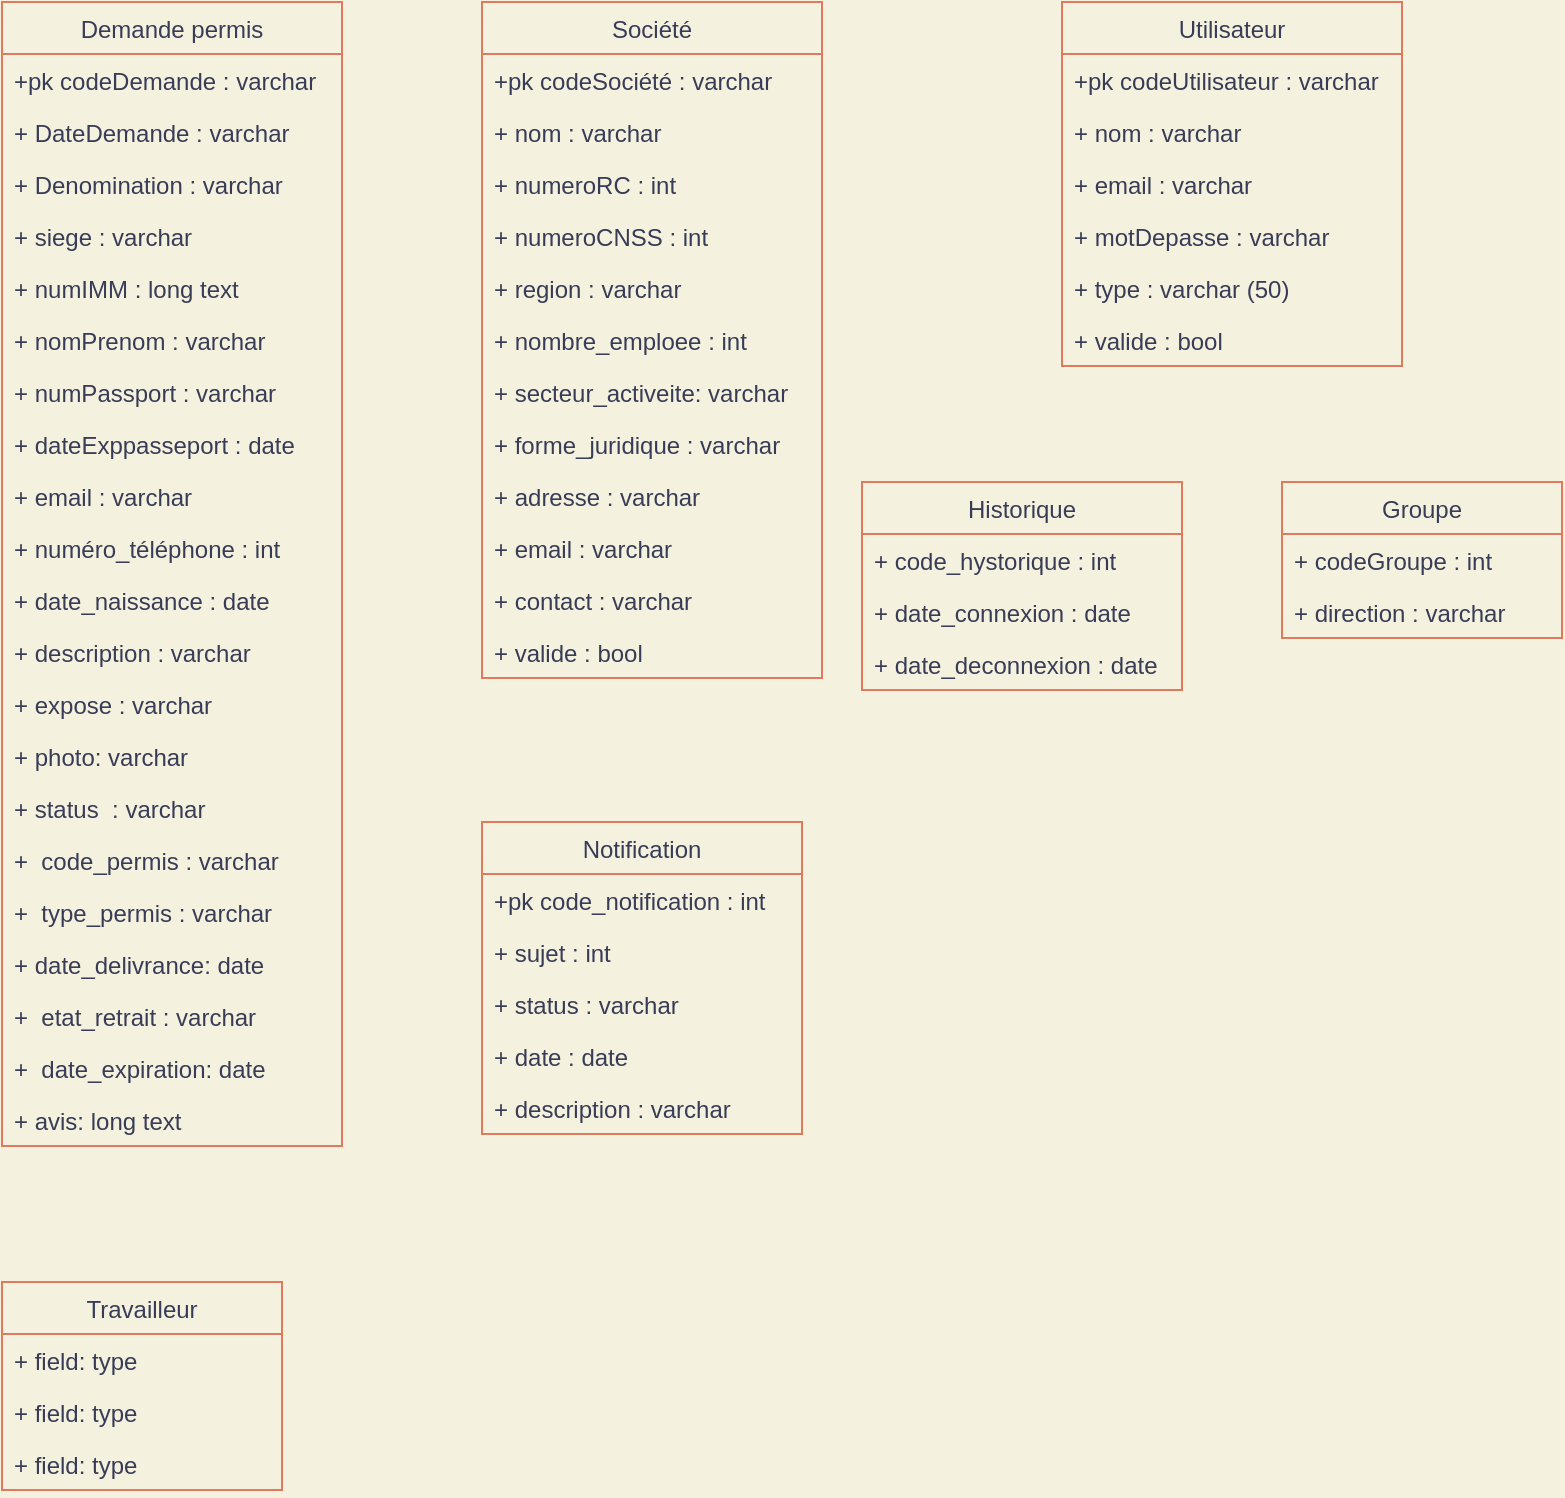 <mxfile version="19.0.0" type="github"><diagram id="mKcqenb2XD7K387Zb-vf" name="Page-1"><mxGraphModel dx="1021" dy="567" grid="1" gridSize="10" guides="1" tooltips="1" connect="1" arrows="0" fold="1" page="1" pageScale="1" pageWidth="827" pageHeight="1169" background="#F4F1DE" math="0" shadow="0"><root><mxCell id="0"/><mxCell id="1" parent="0"/><mxCell id="JbAT59ME0GBdIX5K7Npd-1" value="Demande permis" style="swimlane;fontStyle=0;childLayout=stackLayout;horizontal=1;startSize=26;fillColor=none;horizontalStack=0;resizeParent=1;resizeParentMax=0;resizeLast=0;collapsible=1;marginBottom=0;fontColor=#393C56;strokeColor=#E07A5F;" vertex="1" parent="1"><mxGeometry x="40" y="40" width="170" height="572" as="geometry"/></mxCell><mxCell id="JbAT59ME0GBdIX5K7Npd-2" value="+pk codeDemande : varchar " style="text;strokeColor=none;fillColor=none;align=left;verticalAlign=top;spacingLeft=4;spacingRight=4;overflow=hidden;rotatable=0;points=[[0,0.5],[1,0.5]];portConstraint=eastwest;fontColor=#393C56;" vertex="1" parent="JbAT59ME0GBdIX5K7Npd-1"><mxGeometry y="26" width="170" height="26" as="geometry"/></mxCell><mxCell id="JbAT59ME0GBdIX5K7Npd-3" value="+ DateDemande : varchar" style="text;strokeColor=none;fillColor=none;align=left;verticalAlign=top;spacingLeft=4;spacingRight=4;overflow=hidden;rotatable=0;points=[[0,0.5],[1,0.5]];portConstraint=eastwest;fontColor=#393C56;" vertex="1" parent="JbAT59ME0GBdIX5K7Npd-1"><mxGeometry y="52" width="170" height="26" as="geometry"/></mxCell><mxCell id="JbAT59ME0GBdIX5K7Npd-4" value="+ Denomination : varchar " style="text;strokeColor=none;fillColor=none;align=left;verticalAlign=top;spacingLeft=4;spacingRight=4;overflow=hidden;rotatable=0;points=[[0,0.5],[1,0.5]];portConstraint=eastwest;fontColor=#393C56;" vertex="1" parent="JbAT59ME0GBdIX5K7Npd-1"><mxGeometry y="78" width="170" height="26" as="geometry"/></mxCell><mxCell id="JbAT59ME0GBdIX5K7Npd-11" value="+ siege : varchar " style="text;strokeColor=none;fillColor=none;align=left;verticalAlign=top;spacingLeft=4;spacingRight=4;overflow=hidden;rotatable=0;points=[[0,0.5],[1,0.5]];portConstraint=eastwest;rounded=0;sketch=0;fontColor=#393C56;" vertex="1" parent="JbAT59ME0GBdIX5K7Npd-1"><mxGeometry y="104" width="170" height="26" as="geometry"/></mxCell><mxCell id="JbAT59ME0GBdIX5K7Npd-13" value="+ numIMM : long text" style="text;strokeColor=none;fillColor=none;align=left;verticalAlign=top;spacingLeft=4;spacingRight=4;overflow=hidden;rotatable=0;points=[[0,0.5],[1,0.5]];portConstraint=eastwest;rounded=0;sketch=0;fontColor=#393C56;" vertex="1" parent="JbAT59ME0GBdIX5K7Npd-1"><mxGeometry y="130" width="170" height="26" as="geometry"/></mxCell><mxCell id="JbAT59ME0GBdIX5K7Npd-12" value="+ nomPrenom : varchar " style="text;strokeColor=none;fillColor=none;align=left;verticalAlign=top;spacingLeft=4;spacingRight=4;overflow=hidden;rotatable=0;points=[[0,0.5],[1,0.5]];portConstraint=eastwest;rounded=0;sketch=0;fontColor=#393C56;" vertex="1" parent="JbAT59ME0GBdIX5K7Npd-1"><mxGeometry y="156" width="170" height="26" as="geometry"/></mxCell><mxCell id="JbAT59ME0GBdIX5K7Npd-14" value="+ numPassport : varchar " style="text;strokeColor=none;fillColor=none;align=left;verticalAlign=top;spacingLeft=4;spacingRight=4;overflow=hidden;rotatable=0;points=[[0,0.5],[1,0.5]];portConstraint=eastwest;rounded=0;sketch=0;fontColor=#393C56;" vertex="1" parent="JbAT59ME0GBdIX5K7Npd-1"><mxGeometry y="182" width="170" height="26" as="geometry"/></mxCell><mxCell id="JbAT59ME0GBdIX5K7Npd-15" value="+ dateExppasseport : date" style="text;strokeColor=none;fillColor=none;align=left;verticalAlign=top;spacingLeft=4;spacingRight=4;overflow=hidden;rotatable=0;points=[[0,0.5],[1,0.5]];portConstraint=eastwest;rounded=0;sketch=0;fontColor=#393C56;" vertex="1" parent="JbAT59ME0GBdIX5K7Npd-1"><mxGeometry y="208" width="170" height="26" as="geometry"/></mxCell><mxCell id="JbAT59ME0GBdIX5K7Npd-16" value="+ email : varchar " style="text;strokeColor=none;fillColor=none;align=left;verticalAlign=top;spacingLeft=4;spacingRight=4;overflow=hidden;rotatable=0;points=[[0,0.5],[1,0.5]];portConstraint=eastwest;rounded=0;sketch=0;fontColor=#393C56;" vertex="1" parent="JbAT59ME0GBdIX5K7Npd-1"><mxGeometry y="234" width="170" height="26" as="geometry"/></mxCell><mxCell id="JbAT59ME0GBdIX5K7Npd-17" value="+ numéro_téléphone : int" style="text;strokeColor=none;fillColor=none;align=left;verticalAlign=top;spacingLeft=4;spacingRight=4;overflow=hidden;rotatable=0;points=[[0,0.5],[1,0.5]];portConstraint=eastwest;rounded=0;sketch=0;fontColor=#393C56;" vertex="1" parent="JbAT59ME0GBdIX5K7Npd-1"><mxGeometry y="260" width="170" height="26" as="geometry"/></mxCell><mxCell id="JbAT59ME0GBdIX5K7Npd-18" value="+ date_naissance : date" style="text;strokeColor=none;fillColor=none;align=left;verticalAlign=top;spacingLeft=4;spacingRight=4;overflow=hidden;rotatable=0;points=[[0,0.5],[1,0.5]];portConstraint=eastwest;rounded=0;sketch=0;fontColor=#393C56;" vertex="1" parent="JbAT59ME0GBdIX5K7Npd-1"><mxGeometry y="286" width="170" height="26" as="geometry"/></mxCell><mxCell id="JbAT59ME0GBdIX5K7Npd-19" value="+ description : varchar " style="text;strokeColor=none;fillColor=none;align=left;verticalAlign=top;spacingLeft=4;spacingRight=4;overflow=hidden;rotatable=0;points=[[0,0.5],[1,0.5]];portConstraint=eastwest;rounded=0;sketch=0;fontColor=#393C56;" vertex="1" parent="JbAT59ME0GBdIX5K7Npd-1"><mxGeometry y="312" width="170" height="26" as="geometry"/></mxCell><mxCell id="JbAT59ME0GBdIX5K7Npd-20" value="+ expose : varchar " style="text;strokeColor=none;fillColor=none;align=left;verticalAlign=top;spacingLeft=4;spacingRight=4;overflow=hidden;rotatable=0;points=[[0,0.5],[1,0.5]];portConstraint=eastwest;rounded=0;sketch=0;fontColor=#393C56;" vertex="1" parent="JbAT59ME0GBdIX5K7Npd-1"><mxGeometry y="338" width="170" height="26" as="geometry"/></mxCell><mxCell id="JbAT59ME0GBdIX5K7Npd-21" value="+ photo: varchar " style="text;strokeColor=none;fillColor=none;align=left;verticalAlign=top;spacingLeft=4;spacingRight=4;overflow=hidden;rotatable=0;points=[[0,0.5],[1,0.5]];portConstraint=eastwest;rounded=0;sketch=0;fontColor=#393C56;" vertex="1" parent="JbAT59ME0GBdIX5K7Npd-1"><mxGeometry y="364" width="170" height="26" as="geometry"/></mxCell><mxCell id="JbAT59ME0GBdIX5K7Npd-22" value="+ status  : varchar " style="text;strokeColor=none;fillColor=none;align=left;verticalAlign=top;spacingLeft=4;spacingRight=4;overflow=hidden;rotatable=0;points=[[0,0.5],[1,0.5]];portConstraint=eastwest;rounded=0;sketch=0;fontColor=#393C56;" vertex="1" parent="JbAT59ME0GBdIX5K7Npd-1"><mxGeometry y="390" width="170" height="26" as="geometry"/></mxCell><mxCell id="JbAT59ME0GBdIX5K7Npd-23" value="+  code_permis : varchar " style="text;strokeColor=none;fillColor=none;align=left;verticalAlign=top;spacingLeft=4;spacingRight=4;overflow=hidden;rotatable=0;points=[[0,0.5],[1,0.5]];portConstraint=eastwest;rounded=0;sketch=0;fontColor=#393C56;" vertex="1" parent="JbAT59ME0GBdIX5K7Npd-1"><mxGeometry y="416" width="170" height="26" as="geometry"/></mxCell><mxCell id="JbAT59ME0GBdIX5K7Npd-24" value="+  type_permis : varchar " style="text;strokeColor=none;fillColor=none;align=left;verticalAlign=top;spacingLeft=4;spacingRight=4;overflow=hidden;rotatable=0;points=[[0,0.5],[1,0.5]];portConstraint=eastwest;rounded=0;sketch=0;fontColor=#393C56;" vertex="1" parent="JbAT59ME0GBdIX5K7Npd-1"><mxGeometry y="442" width="170" height="26" as="geometry"/></mxCell><mxCell id="JbAT59ME0GBdIX5K7Npd-25" value="+ date_delivrance: date" style="text;strokeColor=none;fillColor=none;align=left;verticalAlign=top;spacingLeft=4;spacingRight=4;overflow=hidden;rotatable=0;points=[[0,0.5],[1,0.5]];portConstraint=eastwest;rounded=0;sketch=0;fontColor=#393C56;" vertex="1" parent="JbAT59ME0GBdIX5K7Npd-1"><mxGeometry y="468" width="170" height="26" as="geometry"/></mxCell><mxCell id="JbAT59ME0GBdIX5K7Npd-26" value="+  etat_retrait : varchar " style="text;strokeColor=none;fillColor=none;align=left;verticalAlign=top;spacingLeft=4;spacingRight=4;overflow=hidden;rotatable=0;points=[[0,0.5],[1,0.5]];portConstraint=eastwest;rounded=0;sketch=0;fontColor=#393C56;" vertex="1" parent="JbAT59ME0GBdIX5K7Npd-1"><mxGeometry y="494" width="170" height="26" as="geometry"/></mxCell><mxCell id="JbAT59ME0GBdIX5K7Npd-27" value="+  date_expiration: date" style="text;strokeColor=none;fillColor=none;align=left;verticalAlign=top;spacingLeft=4;spacingRight=4;overflow=hidden;rotatable=0;points=[[0,0.5],[1,0.5]];portConstraint=eastwest;rounded=0;sketch=0;fontColor=#393C56;" vertex="1" parent="JbAT59ME0GBdIX5K7Npd-1"><mxGeometry y="520" width="170" height="26" as="geometry"/></mxCell><mxCell id="JbAT59ME0GBdIX5K7Npd-28" value="+ avis: long text" style="text;strokeColor=none;fillColor=none;align=left;verticalAlign=top;spacingLeft=4;spacingRight=4;overflow=hidden;rotatable=0;points=[[0,0.5],[1,0.5]];portConstraint=eastwest;rounded=0;sketch=0;fontColor=#393C56;" vertex="1" parent="JbAT59ME0GBdIX5K7Npd-1"><mxGeometry y="546" width="170" height="26" as="geometry"/></mxCell><mxCell id="JbAT59ME0GBdIX5K7Npd-29" value="Société" style="swimlane;fontStyle=0;childLayout=stackLayout;horizontal=1;startSize=26;fillColor=none;horizontalStack=0;resizeParent=1;resizeParentMax=0;resizeLast=0;collapsible=1;marginBottom=0;rounded=0;sketch=0;fontColor=#393C56;strokeColor=#E07A5F;" vertex="1" parent="1"><mxGeometry x="280" y="40" width="170" height="338" as="geometry"/></mxCell><mxCell id="JbAT59ME0GBdIX5K7Npd-30" value="+pk codeSociété : varchar " style="text;strokeColor=none;fillColor=none;align=left;verticalAlign=top;spacingLeft=4;spacingRight=4;overflow=hidden;rotatable=0;points=[[0,0.5],[1,0.5]];portConstraint=eastwest;rounded=0;sketch=0;fontColor=#393C56;" vertex="1" parent="JbAT59ME0GBdIX5K7Npd-29"><mxGeometry y="26" width="170" height="26" as="geometry"/></mxCell><mxCell id="JbAT59ME0GBdIX5K7Npd-31" value="+ nom : varchar " style="text;strokeColor=none;fillColor=none;align=left;verticalAlign=top;spacingLeft=4;spacingRight=4;overflow=hidden;rotatable=0;points=[[0,0.5],[1,0.5]];portConstraint=eastwest;rounded=0;sketch=0;fontColor=#393C56;" vertex="1" parent="JbAT59ME0GBdIX5K7Npd-29"><mxGeometry y="52" width="170" height="26" as="geometry"/></mxCell><mxCell id="JbAT59ME0GBdIX5K7Npd-32" value="+ numeroRC : int " style="text;strokeColor=none;fillColor=none;align=left;verticalAlign=top;spacingLeft=4;spacingRight=4;overflow=hidden;rotatable=0;points=[[0,0.5],[1,0.5]];portConstraint=eastwest;rounded=0;sketch=0;fontColor=#393C56;" vertex="1" parent="JbAT59ME0GBdIX5K7Npd-29"><mxGeometry y="78" width="170" height="26" as="geometry"/></mxCell><mxCell id="JbAT59ME0GBdIX5K7Npd-33" value="+ numeroCNSS : int" style="text;strokeColor=none;fillColor=none;align=left;verticalAlign=top;spacingLeft=4;spacingRight=4;overflow=hidden;rotatable=0;points=[[0,0.5],[1,0.5]];portConstraint=eastwest;rounded=0;sketch=0;fontColor=#393C56;" vertex="1" parent="JbAT59ME0GBdIX5K7Npd-29"><mxGeometry y="104" width="170" height="26" as="geometry"/></mxCell><mxCell id="JbAT59ME0GBdIX5K7Npd-34" value="+ region : varchar " style="text;strokeColor=none;fillColor=none;align=left;verticalAlign=top;spacingLeft=4;spacingRight=4;overflow=hidden;rotatable=0;points=[[0,0.5],[1,0.5]];portConstraint=eastwest;rounded=0;sketch=0;fontColor=#393C56;" vertex="1" parent="JbAT59ME0GBdIX5K7Npd-29"><mxGeometry y="130" width="170" height="26" as="geometry"/></mxCell><mxCell id="JbAT59ME0GBdIX5K7Npd-35" value="+ nombre_emploee : int " style="text;strokeColor=none;fillColor=none;align=left;verticalAlign=top;spacingLeft=4;spacingRight=4;overflow=hidden;rotatable=0;points=[[0,0.5],[1,0.5]];portConstraint=eastwest;rounded=0;sketch=0;fontColor=#393C56;" vertex="1" parent="JbAT59ME0GBdIX5K7Npd-29"><mxGeometry y="156" width="170" height="26" as="geometry"/></mxCell><mxCell id="JbAT59ME0GBdIX5K7Npd-36" value="+ secteur_activeite: varchar " style="text;strokeColor=none;fillColor=none;align=left;verticalAlign=top;spacingLeft=4;spacingRight=4;overflow=hidden;rotatable=0;points=[[0,0.5],[1,0.5]];portConstraint=eastwest;rounded=0;sketch=0;fontColor=#393C56;" vertex="1" parent="JbAT59ME0GBdIX5K7Npd-29"><mxGeometry y="182" width="170" height="26" as="geometry"/></mxCell><mxCell id="JbAT59ME0GBdIX5K7Npd-37" value="+ forme_juridique : varchar " style="text;strokeColor=none;fillColor=none;align=left;verticalAlign=top;spacingLeft=4;spacingRight=4;overflow=hidden;rotatable=0;points=[[0,0.5],[1,0.5]];portConstraint=eastwest;rounded=0;sketch=0;fontColor=#393C56;" vertex="1" parent="JbAT59ME0GBdIX5K7Npd-29"><mxGeometry y="208" width="170" height="26" as="geometry"/></mxCell><mxCell id="JbAT59ME0GBdIX5K7Npd-38" value="+ adresse : varchar " style="text;strokeColor=none;fillColor=none;align=left;verticalAlign=top;spacingLeft=4;spacingRight=4;overflow=hidden;rotatable=0;points=[[0,0.5],[1,0.5]];portConstraint=eastwest;rounded=0;sketch=0;fontColor=#393C56;" vertex="1" parent="JbAT59ME0GBdIX5K7Npd-29"><mxGeometry y="234" width="170" height="26" as="geometry"/></mxCell><mxCell id="JbAT59ME0GBdIX5K7Npd-39" value="+ email : varchar " style="text;strokeColor=none;fillColor=none;align=left;verticalAlign=top;spacingLeft=4;spacingRight=4;overflow=hidden;rotatable=0;points=[[0,0.5],[1,0.5]];portConstraint=eastwest;rounded=0;sketch=0;fontColor=#393C56;" vertex="1" parent="JbAT59ME0GBdIX5K7Npd-29"><mxGeometry y="260" width="170" height="26" as="geometry"/></mxCell><mxCell id="JbAT59ME0GBdIX5K7Npd-40" value="+ contact : varchar " style="text;strokeColor=none;fillColor=none;align=left;verticalAlign=top;spacingLeft=4;spacingRight=4;overflow=hidden;rotatable=0;points=[[0,0.5],[1,0.5]];portConstraint=eastwest;rounded=0;sketch=0;fontColor=#393C56;" vertex="1" parent="JbAT59ME0GBdIX5K7Npd-29"><mxGeometry y="286" width="170" height="26" as="geometry"/></mxCell><mxCell id="JbAT59ME0GBdIX5K7Npd-41" value="+ valide : bool" style="text;strokeColor=none;fillColor=none;align=left;verticalAlign=top;spacingLeft=4;spacingRight=4;overflow=hidden;rotatable=0;points=[[0,0.5],[1,0.5]];portConstraint=eastwest;rounded=0;sketch=0;fontColor=#393C56;" vertex="1" parent="JbAT59ME0GBdIX5K7Npd-29"><mxGeometry y="312" width="170" height="26" as="geometry"/></mxCell><mxCell id="JbAT59ME0GBdIX5K7Npd-42" value="Utilisateur" style="swimlane;fontStyle=0;childLayout=stackLayout;horizontal=1;startSize=26;fillColor=none;horizontalStack=0;resizeParent=1;resizeParentMax=0;resizeLast=0;collapsible=1;marginBottom=0;rounded=0;sketch=0;fontColor=#393C56;strokeColor=#E07A5F;" vertex="1" parent="1"><mxGeometry x="570" y="40" width="170" height="182" as="geometry"/></mxCell><mxCell id="JbAT59ME0GBdIX5K7Npd-43" value="+pk codeUtilisateur : varchar " style="text;strokeColor=none;fillColor=none;align=left;verticalAlign=top;spacingLeft=4;spacingRight=4;overflow=hidden;rotatable=0;points=[[0,0.5],[1,0.5]];portConstraint=eastwest;rounded=0;sketch=0;fontColor=#393C56;" vertex="1" parent="JbAT59ME0GBdIX5K7Npd-42"><mxGeometry y="26" width="170" height="26" as="geometry"/></mxCell><mxCell id="JbAT59ME0GBdIX5K7Npd-44" value="+ nom : varchar " style="text;strokeColor=none;fillColor=none;align=left;verticalAlign=top;spacingLeft=4;spacingRight=4;overflow=hidden;rotatable=0;points=[[0,0.5],[1,0.5]];portConstraint=eastwest;rounded=0;sketch=0;fontColor=#393C56;" vertex="1" parent="JbAT59ME0GBdIX5K7Npd-42"><mxGeometry y="52" width="170" height="26" as="geometry"/></mxCell><mxCell id="JbAT59ME0GBdIX5K7Npd-45" value="+ email : varchar " style="text;strokeColor=none;fillColor=none;align=left;verticalAlign=top;spacingLeft=4;spacingRight=4;overflow=hidden;rotatable=0;points=[[0,0.5],[1,0.5]];portConstraint=eastwest;rounded=0;sketch=0;fontColor=#393C56;" vertex="1" parent="JbAT59ME0GBdIX5K7Npd-42"><mxGeometry y="78" width="170" height="26" as="geometry"/></mxCell><mxCell id="JbAT59ME0GBdIX5K7Npd-46" value="+ motDepasse : varchar " style="text;strokeColor=none;fillColor=none;align=left;verticalAlign=top;spacingLeft=4;spacingRight=4;overflow=hidden;rotatable=0;points=[[0,0.5],[1,0.5]];portConstraint=eastwest;rounded=0;sketch=0;fontColor=#393C56;" vertex="1" parent="JbAT59ME0GBdIX5K7Npd-42"><mxGeometry y="104" width="170" height="26" as="geometry"/></mxCell><mxCell id="JbAT59ME0GBdIX5K7Npd-47" value="+ type : varchar (50)" style="text;strokeColor=none;fillColor=none;align=left;verticalAlign=top;spacingLeft=4;spacingRight=4;overflow=hidden;rotatable=0;points=[[0,0.5],[1,0.5]];portConstraint=eastwest;rounded=0;sketch=0;fontColor=#393C56;" vertex="1" parent="JbAT59ME0GBdIX5K7Npd-42"><mxGeometry y="130" width="170" height="26" as="geometry"/></mxCell><mxCell id="JbAT59ME0GBdIX5K7Npd-49" value="+ valide : bool" style="text;strokeColor=none;fillColor=none;align=left;verticalAlign=top;spacingLeft=4;spacingRight=4;overflow=hidden;rotatable=0;points=[[0,0.5],[1,0.5]];portConstraint=eastwest;rounded=0;sketch=0;fontColor=#393C56;" vertex="1" parent="JbAT59ME0GBdIX5K7Npd-42"><mxGeometry y="156" width="170" height="26" as="geometry"/></mxCell><mxCell id="JbAT59ME0GBdIX5K7Npd-50" value="Groupe" style="swimlane;fontStyle=0;childLayout=stackLayout;horizontal=1;startSize=26;fillColor=none;horizontalStack=0;resizeParent=1;resizeParentMax=0;resizeLast=0;collapsible=1;marginBottom=0;rounded=0;sketch=0;fontColor=#393C56;strokeColor=#E07A5F;" vertex="1" parent="1"><mxGeometry x="680" y="280" width="140" height="78" as="geometry"/></mxCell><mxCell id="JbAT59ME0GBdIX5K7Npd-51" value="+ codeGroupe : int" style="text;strokeColor=none;fillColor=none;align=left;verticalAlign=top;spacingLeft=4;spacingRight=4;overflow=hidden;rotatable=0;points=[[0,0.5],[1,0.5]];portConstraint=eastwest;rounded=0;sketch=0;fontColor=#393C56;" vertex="1" parent="JbAT59ME0GBdIX5K7Npd-50"><mxGeometry y="26" width="140" height="26" as="geometry"/></mxCell><mxCell id="JbAT59ME0GBdIX5K7Npd-52" value="+ direction : varchar " style="text;strokeColor=none;fillColor=none;align=left;verticalAlign=top;spacingLeft=4;spacingRight=4;overflow=hidden;rotatable=0;points=[[0,0.5],[1,0.5]];portConstraint=eastwest;rounded=0;sketch=0;fontColor=#393C56;" vertex="1" parent="JbAT59ME0GBdIX5K7Npd-50"><mxGeometry y="52" width="140" height="26" as="geometry"/></mxCell><mxCell id="JbAT59ME0GBdIX5K7Npd-54" value="Historique" style="swimlane;fontStyle=0;childLayout=stackLayout;horizontal=1;startSize=26;fillColor=none;horizontalStack=0;resizeParent=1;resizeParentMax=0;resizeLast=0;collapsible=1;marginBottom=0;rounded=0;sketch=0;fontColor=#393C56;strokeColor=#E07A5F;" vertex="1" parent="1"><mxGeometry x="470" y="280" width="160" height="104" as="geometry"/></mxCell><mxCell id="JbAT59ME0GBdIX5K7Npd-55" value="+ code_hystorique : int" style="text;strokeColor=none;fillColor=none;align=left;verticalAlign=top;spacingLeft=4;spacingRight=4;overflow=hidden;rotatable=0;points=[[0,0.5],[1,0.5]];portConstraint=eastwest;rounded=0;sketch=0;fontColor=#393C56;" vertex="1" parent="JbAT59ME0GBdIX5K7Npd-54"><mxGeometry y="26" width="160" height="26" as="geometry"/></mxCell><mxCell id="JbAT59ME0GBdIX5K7Npd-56" value="+ date_connexion : date" style="text;strokeColor=none;fillColor=none;align=left;verticalAlign=top;spacingLeft=4;spacingRight=4;overflow=hidden;rotatable=0;points=[[0,0.5],[1,0.5]];portConstraint=eastwest;rounded=0;sketch=0;fontColor=#393C56;" vertex="1" parent="JbAT59ME0GBdIX5K7Npd-54"><mxGeometry y="52" width="160" height="26" as="geometry"/></mxCell><mxCell id="JbAT59ME0GBdIX5K7Npd-57" value="+ date_deconnexion : date" style="text;strokeColor=none;fillColor=none;align=left;verticalAlign=top;spacingLeft=4;spacingRight=4;overflow=hidden;rotatable=0;points=[[0,0.5],[1,0.5]];portConstraint=eastwest;rounded=0;sketch=0;fontColor=#393C56;" vertex="1" parent="JbAT59ME0GBdIX5K7Npd-54"><mxGeometry y="78" width="160" height="26" as="geometry"/></mxCell><mxCell id="JbAT59ME0GBdIX5K7Npd-58" value="Notification" style="swimlane;fontStyle=0;childLayout=stackLayout;horizontal=1;startSize=26;fillColor=none;horizontalStack=0;resizeParent=1;resizeParentMax=0;resizeLast=0;collapsible=1;marginBottom=0;rounded=0;sketch=0;fontColor=#393C56;strokeColor=#E07A5F;" vertex="1" parent="1"><mxGeometry x="280" y="450" width="160" height="156" as="geometry"/></mxCell><mxCell id="JbAT59ME0GBdIX5K7Npd-59" value="+pk code_notification : int" style="text;strokeColor=none;fillColor=none;align=left;verticalAlign=top;spacingLeft=4;spacingRight=4;overflow=hidden;rotatable=0;points=[[0,0.5],[1,0.5]];portConstraint=eastwest;rounded=0;sketch=0;fontColor=#393C56;" vertex="1" parent="JbAT59ME0GBdIX5K7Npd-58"><mxGeometry y="26" width="160" height="26" as="geometry"/></mxCell><mxCell id="JbAT59ME0GBdIX5K7Npd-60" value="+ sujet : int " style="text;strokeColor=none;fillColor=none;align=left;verticalAlign=top;spacingLeft=4;spacingRight=4;overflow=hidden;rotatable=0;points=[[0,0.5],[1,0.5]];portConstraint=eastwest;rounded=0;sketch=0;fontColor=#393C56;" vertex="1" parent="JbAT59ME0GBdIX5K7Npd-58"><mxGeometry y="52" width="160" height="26" as="geometry"/></mxCell><mxCell id="JbAT59ME0GBdIX5K7Npd-61" value="+ status : varchar " style="text;strokeColor=none;fillColor=none;align=left;verticalAlign=top;spacingLeft=4;spacingRight=4;overflow=hidden;rotatable=0;points=[[0,0.5],[1,0.5]];portConstraint=eastwest;rounded=0;sketch=0;fontColor=#393C56;" vertex="1" parent="JbAT59ME0GBdIX5K7Npd-58"><mxGeometry y="78" width="160" height="26" as="geometry"/></mxCell><mxCell id="JbAT59ME0GBdIX5K7Npd-62" value="+ date : date" style="text;strokeColor=none;fillColor=none;align=left;verticalAlign=top;spacingLeft=4;spacingRight=4;overflow=hidden;rotatable=0;points=[[0,0.5],[1,0.5]];portConstraint=eastwest;rounded=0;sketch=0;fontColor=#393C56;" vertex="1" parent="JbAT59ME0GBdIX5K7Npd-58"><mxGeometry y="104" width="160" height="26" as="geometry"/></mxCell><mxCell id="JbAT59ME0GBdIX5K7Npd-63" value="+ description : varchar " style="text;strokeColor=none;fillColor=none;align=left;verticalAlign=top;spacingLeft=4;spacingRight=4;overflow=hidden;rotatable=0;points=[[0,0.5],[1,0.5]];portConstraint=eastwest;rounded=0;sketch=0;fontColor=#393C56;" vertex="1" parent="JbAT59ME0GBdIX5K7Npd-58"><mxGeometry y="130" width="160" height="26" as="geometry"/></mxCell><mxCell id="JbAT59ME0GBdIX5K7Npd-66" value="Travailleur" style="swimlane;fontStyle=0;childLayout=stackLayout;horizontal=1;startSize=26;fillColor=none;horizontalStack=0;resizeParent=1;resizeParentMax=0;resizeLast=0;collapsible=1;marginBottom=0;rounded=0;sketch=0;fontColor=#393C56;strokeColor=#E07A5F;" vertex="1" parent="1"><mxGeometry x="40" y="680" width="140" height="104" as="geometry"/></mxCell><mxCell id="JbAT59ME0GBdIX5K7Npd-67" value="+ field: type" style="text;strokeColor=none;fillColor=none;align=left;verticalAlign=top;spacingLeft=4;spacingRight=4;overflow=hidden;rotatable=0;points=[[0,0.5],[1,0.5]];portConstraint=eastwest;rounded=0;sketch=0;fontColor=#393C56;" vertex="1" parent="JbAT59ME0GBdIX5K7Npd-66"><mxGeometry y="26" width="140" height="26" as="geometry"/></mxCell><mxCell id="JbAT59ME0GBdIX5K7Npd-68" value="+ field: type" style="text;strokeColor=none;fillColor=none;align=left;verticalAlign=top;spacingLeft=4;spacingRight=4;overflow=hidden;rotatable=0;points=[[0,0.5],[1,0.5]];portConstraint=eastwest;rounded=0;sketch=0;fontColor=#393C56;" vertex="1" parent="JbAT59ME0GBdIX5K7Npd-66"><mxGeometry y="52" width="140" height="26" as="geometry"/></mxCell><mxCell id="JbAT59ME0GBdIX5K7Npd-69" value="+ field: type" style="text;strokeColor=none;fillColor=none;align=left;verticalAlign=top;spacingLeft=4;spacingRight=4;overflow=hidden;rotatable=0;points=[[0,0.5],[1,0.5]];portConstraint=eastwest;rounded=0;sketch=0;fontColor=#393C56;" vertex="1" parent="JbAT59ME0GBdIX5K7Npd-66"><mxGeometry y="78" width="140" height="26" as="geometry"/></mxCell></root></mxGraphModel></diagram></mxfile>